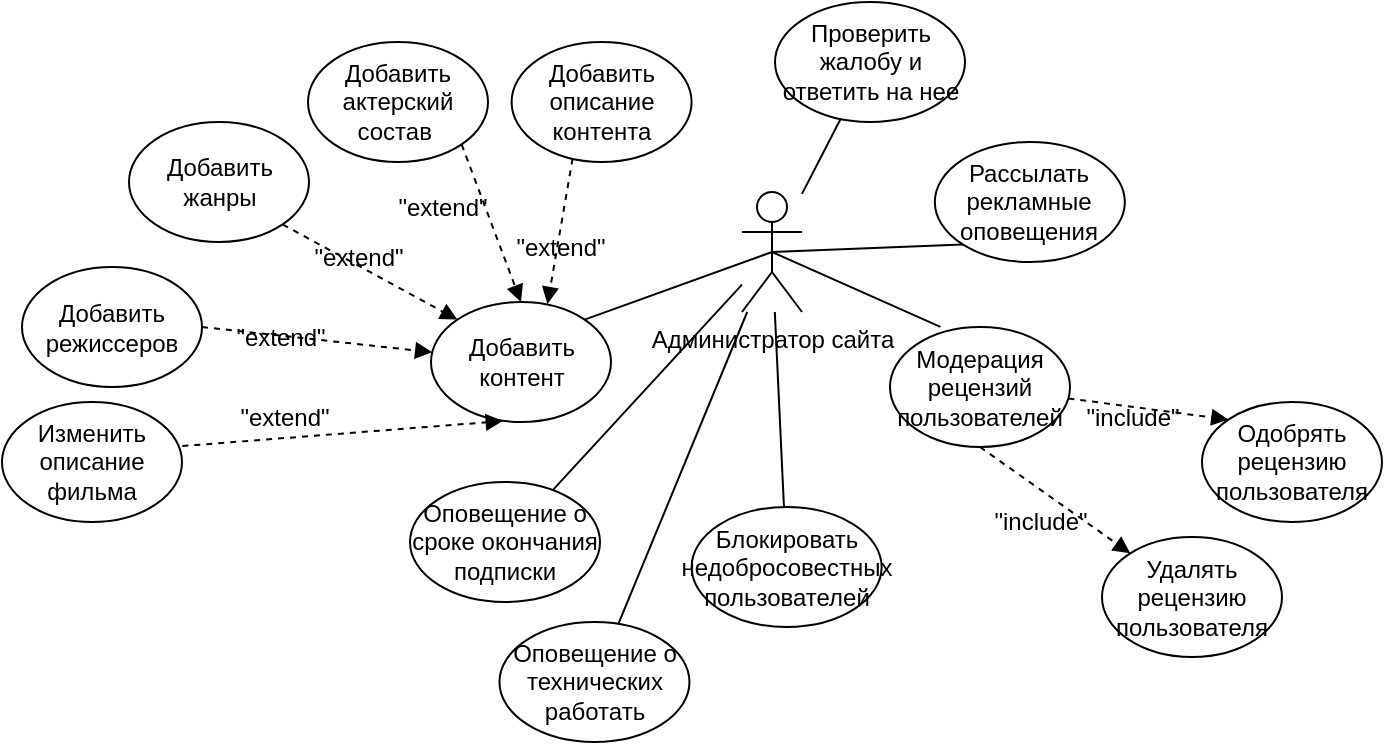 <mxfile version="22.0.0" type="device">
  <diagram name="Страница — 1" id="COU49K11Z6Fip-6LiriI">
    <mxGraphModel dx="1822" dy="1045" grid="1" gridSize="10" guides="1" tooltips="1" connect="1" arrows="1" fold="1" page="1" pageScale="1" pageWidth="827" pageHeight="1169" math="0" shadow="0">
      <root>
        <mxCell id="0" />
        <mxCell id="1" parent="0" />
        <mxCell id="QY5L_4iES8tH7SNltaf2-1" value="" style="rounded=0;orthogonalLoop=1;jettySize=auto;html=1;endArrow=none;endFill=0;" edge="1" parent="1" source="QY5L_4iES8tH7SNltaf2-5" target="QY5L_4iES8tH7SNltaf2-33">
          <mxGeometry relative="1" as="geometry" />
        </mxCell>
        <mxCell id="QY5L_4iES8tH7SNltaf2-2" value="" style="rounded=0;orthogonalLoop=1;jettySize=auto;html=1;endArrow=none;endFill=0;" edge="1" parent="1" source="QY5L_4iES8tH7SNltaf2-5" target="QY5L_4iES8tH7SNltaf2-34">
          <mxGeometry relative="1" as="geometry" />
        </mxCell>
        <mxCell id="QY5L_4iES8tH7SNltaf2-3" value="" style="rounded=0;orthogonalLoop=1;jettySize=auto;html=1;endArrow=none;endFill=0;" edge="1" parent="1" source="QY5L_4iES8tH7SNltaf2-5" target="QY5L_4iES8tH7SNltaf2-35">
          <mxGeometry relative="1" as="geometry" />
        </mxCell>
        <mxCell id="QY5L_4iES8tH7SNltaf2-4" value="" style="rounded=0;orthogonalLoop=1;jettySize=auto;html=1;endArrow=none;endFill=0;" edge="1" parent="1" source="QY5L_4iES8tH7SNltaf2-5" target="QY5L_4iES8tH7SNltaf2-36">
          <mxGeometry relative="1" as="geometry" />
        </mxCell>
        <mxCell id="QY5L_4iES8tH7SNltaf2-5" value="Администратор сайта" style="shape=umlActor;verticalLabelPosition=bottom;verticalAlign=top;html=1;outlineConnect=0;" vertex="1" parent="1">
          <mxGeometry x="450" y="215" width="30" height="60" as="geometry" />
        </mxCell>
        <mxCell id="QY5L_4iES8tH7SNltaf2-6" value="&lt;span&gt;Добавить контент&lt;/span&gt;" style="ellipse;whiteSpace=wrap;html=1;" vertex="1" parent="1">
          <mxGeometry x="294.5" y="270" width="90" height="60" as="geometry" />
        </mxCell>
        <mxCell id="QY5L_4iES8tH7SNltaf2-7" value="Добавить жанры" style="ellipse;whiteSpace=wrap;html=1;" vertex="1" parent="1">
          <mxGeometry x="143.5" y="180" width="90" height="60" as="geometry" />
        </mxCell>
        <mxCell id="QY5L_4iES8tH7SNltaf2-8" value="" style="endArrow=none;html=1;rounded=0;exitX=0.5;exitY=0.5;exitDx=0;exitDy=0;exitPerimeter=0;entryX=0.28;entryY=-0.001;entryDx=0;entryDy=0;entryPerimeter=0;" edge="1" parent="1" source="QY5L_4iES8tH7SNltaf2-5" target="QY5L_4iES8tH7SNltaf2-22">
          <mxGeometry width="50" height="50" relative="1" as="geometry">
            <mxPoint x="730.0" y="-70" as="sourcePoint" />
            <mxPoint x="530" y="352" as="targetPoint" />
          </mxGeometry>
        </mxCell>
        <mxCell id="QY5L_4iES8tH7SNltaf2-9" value="" style="endArrow=none;html=1;rounded=0;entryX=0.5;entryY=0.5;entryDx=0;entryDy=0;entryPerimeter=0;exitX=1;exitY=0;exitDx=0;exitDy=0;" edge="1" parent="1" source="QY5L_4iES8tH7SNltaf2-6" target="QY5L_4iES8tH7SNltaf2-5">
          <mxGeometry width="50" height="50" relative="1" as="geometry">
            <mxPoint x="410" y="365" as="sourcePoint" />
            <mxPoint x="460" y="315" as="targetPoint" />
          </mxGeometry>
        </mxCell>
        <mxCell id="QY5L_4iES8tH7SNltaf2-10" value="" style="html=1;verticalAlign=bottom;labelBackgroundColor=none;endArrow=block;endFill=1;dashed=1;rounded=0;exitX=1;exitY=1;exitDx=0;exitDy=0;entryX=0;entryY=0;entryDx=0;entryDy=0;" edge="1" parent="1" source="QY5L_4iES8tH7SNltaf2-7" target="QY5L_4iES8tH7SNltaf2-6">
          <mxGeometry width="160" relative="1" as="geometry">
            <mxPoint x="520" y="345" as="sourcePoint" />
            <mxPoint x="360" y="345" as="targetPoint" />
          </mxGeometry>
        </mxCell>
        <mxCell id="QY5L_4iES8tH7SNltaf2-11" value="" style="endArrow=none;html=1;rounded=0;fontSize=10;entryX=0.5;entryY=0.5;entryDx=0;entryDy=0;entryPerimeter=0;exitX=0;exitY=1;exitDx=0;exitDy=0;" edge="1" parent="1" source="QY5L_4iES8tH7SNltaf2-29" target="QY5L_4iES8tH7SNltaf2-5">
          <mxGeometry width="50" height="50" relative="1" as="geometry">
            <mxPoint x="600.15" y="301.428" as="sourcePoint" />
            <mxPoint x="472.32" y="195" as="targetPoint" />
          </mxGeometry>
        </mxCell>
        <mxCell id="QY5L_4iES8tH7SNltaf2-12" value="&quot;extend&quot;" style="text;html=1;strokeColor=none;fillColor=none;align=center;verticalAlign=middle;whiteSpace=wrap;rounded=0;fontSize=12;" vertex="1" parent="1">
          <mxGeometry x="233" y="240" width="51" height="15" as="geometry" />
        </mxCell>
        <mxCell id="QY5L_4iES8tH7SNltaf2-13" value="Добавить актерский состав&amp;nbsp;" style="ellipse;whiteSpace=wrap;html=1;" vertex="1" parent="1">
          <mxGeometry x="233" y="140" width="90" height="60" as="geometry" />
        </mxCell>
        <mxCell id="QY5L_4iES8tH7SNltaf2-14" value="" style="html=1;verticalAlign=bottom;labelBackgroundColor=none;endArrow=block;endFill=1;dashed=1;rounded=0;exitX=1;exitY=1;exitDx=0;exitDy=0;entryX=0.5;entryY=0;entryDx=0;entryDy=0;" edge="1" parent="1" source="QY5L_4iES8tH7SNltaf2-13" target="QY5L_4iES8tH7SNltaf2-6">
          <mxGeometry width="160" relative="1" as="geometry">
            <mxPoint x="271.32" y="241.213" as="sourcePoint" />
            <mxPoint x="317.68" y="288.787" as="targetPoint" />
          </mxGeometry>
        </mxCell>
        <mxCell id="QY5L_4iES8tH7SNltaf2-15" value="&quot;extend&quot;" style="text;html=1;strokeColor=none;fillColor=none;align=center;verticalAlign=middle;whiteSpace=wrap;rounded=0;fontSize=12;" vertex="1" parent="1">
          <mxGeometry x="333.5" y="235" width="51" height="15" as="geometry" />
        </mxCell>
        <mxCell id="QY5L_4iES8tH7SNltaf2-16" value="Добавить описание контента" style="ellipse;whiteSpace=wrap;html=1;" vertex="1" parent="1">
          <mxGeometry x="334.8" y="140" width="90" height="60" as="geometry" />
        </mxCell>
        <mxCell id="QY5L_4iES8tH7SNltaf2-17" value="Изменить описание фильма" style="ellipse;whiteSpace=wrap;html=1;" vertex="1" parent="1">
          <mxGeometry x="80" y="320" width="90" height="60" as="geometry" />
        </mxCell>
        <mxCell id="QY5L_4iES8tH7SNltaf2-18" value="" style="html=1;verticalAlign=bottom;labelBackgroundColor=none;endArrow=block;endFill=1;dashed=1;rounded=0;exitX=1.002;exitY=0.367;exitDx=0;exitDy=0;entryX=0.399;entryY=0.992;entryDx=0;entryDy=0;entryPerimeter=0;exitPerimeter=0;" edge="1" parent="1" source="QY5L_4iES8tH7SNltaf2-17" target="QY5L_4iES8tH7SNltaf2-6">
          <mxGeometry width="160" relative="1" as="geometry">
            <mxPoint x="271.32" y="438.787" as="sourcePoint" />
            <mxPoint x="317.68" y="331.213" as="targetPoint" />
          </mxGeometry>
        </mxCell>
        <mxCell id="QY5L_4iES8tH7SNltaf2-19" value="" style="html=1;verticalAlign=bottom;labelBackgroundColor=none;endArrow=block;endFill=1;dashed=1;rounded=0;exitX=0.339;exitY=0.971;exitDx=0;exitDy=0;entryX=0.647;entryY=0.017;entryDx=0;entryDy=0;entryPerimeter=0;exitPerimeter=0;" edge="1" parent="1" source="QY5L_4iES8tH7SNltaf2-16" target="QY5L_4iES8tH7SNltaf2-6">
          <mxGeometry width="160" relative="1" as="geometry">
            <mxPoint x="406.63" y="393.96" as="sourcePoint" />
            <mxPoint x="375.6" y="335.86" as="targetPoint" />
          </mxGeometry>
        </mxCell>
        <mxCell id="QY5L_4iES8tH7SNltaf2-20" value="&quot;extend&quot;" style="text;html=1;strokeColor=none;fillColor=none;align=center;verticalAlign=middle;whiteSpace=wrap;rounded=0;fontSize=12;" vertex="1" parent="1">
          <mxGeometry x="274.5" y="215" width="51" height="15" as="geometry" />
        </mxCell>
        <mxCell id="QY5L_4iES8tH7SNltaf2-21" value="&quot;extend&quot;" style="text;html=1;strokeColor=none;fillColor=none;align=center;verticalAlign=middle;whiteSpace=wrap;rounded=0;fontSize=12;" vertex="1" parent="1">
          <mxGeometry x="196.32" y="320" width="51" height="15" as="geometry" />
        </mxCell>
        <mxCell id="QY5L_4iES8tH7SNltaf2-22" value="Модерация рецензий пользователей" style="ellipse;whiteSpace=wrap;html=1;" vertex="1" parent="1">
          <mxGeometry x="524" y="282.5" width="90" height="60" as="geometry" />
        </mxCell>
        <mxCell id="QY5L_4iES8tH7SNltaf2-23" value="Удалять рецензию пользователя" style="ellipse;whiteSpace=wrap;html=1;" vertex="1" parent="1">
          <mxGeometry x="630" y="387.5" width="90" height="60" as="geometry" />
        </mxCell>
        <mxCell id="QY5L_4iES8tH7SNltaf2-24" value="" style="html=1;verticalAlign=bottom;labelBackgroundColor=none;endArrow=block;endFill=1;dashed=1;rounded=0;exitX=0.5;exitY=1;exitDx=0;exitDy=0;" edge="1" parent="1" source="QY5L_4iES8tH7SNltaf2-22" target="QY5L_4iES8tH7SNltaf2-23">
          <mxGeometry width="160" relative="1" as="geometry">
            <mxPoint x="570" y="380" as="sourcePoint" />
            <mxPoint x="858.14" y="480" as="targetPoint" />
          </mxGeometry>
        </mxCell>
        <mxCell id="QY5L_4iES8tH7SNltaf2-25" value="&lt;span&gt;Одобрять рецензию пользователя&lt;/span&gt;" style="ellipse;whiteSpace=wrap;html=1;" vertex="1" parent="1">
          <mxGeometry x="680" y="320.0" width="90" height="60" as="geometry" />
        </mxCell>
        <mxCell id="QY5L_4iES8tH7SNltaf2-26" value="" style="html=1;verticalAlign=bottom;labelBackgroundColor=none;endArrow=block;endFill=1;dashed=1;rounded=0;fontSize=12;entryX=0;entryY=0;entryDx=0;entryDy=0;" edge="1" parent="1" source="QY5L_4iES8tH7SNltaf2-22" target="QY5L_4iES8tH7SNltaf2-25">
          <mxGeometry width="160" relative="1" as="geometry">
            <mxPoint x="690.96" y="469.873" as="sourcePoint" />
            <mxPoint x="893.14" y="430" as="targetPoint" />
          </mxGeometry>
        </mxCell>
        <mxCell id="QY5L_4iES8tH7SNltaf2-27" value="&quot;include&quot;" style="text;html=1;strokeColor=none;fillColor=none;align=center;verticalAlign=middle;whiteSpace=wrap;rounded=0;fontSize=12;" vertex="1" parent="1">
          <mxGeometry x="620" y="320.0" width="51" height="15" as="geometry" />
        </mxCell>
        <mxCell id="QY5L_4iES8tH7SNltaf2-28" value="&quot;include&quot;" style="text;html=1;strokeColor=none;fillColor=none;align=center;verticalAlign=middle;whiteSpace=wrap;rounded=0;fontSize=12;" vertex="1" parent="1">
          <mxGeometry x="574" y="372.5" width="51" height="15" as="geometry" />
        </mxCell>
        <mxCell id="QY5L_4iES8tH7SNltaf2-29" value="Рассылать рекламные оповещения" style="ellipse;whiteSpace=wrap;html=1;" vertex="1" parent="1">
          <mxGeometry x="546.42" y="190" width="95" height="60" as="geometry" />
        </mxCell>
        <mxCell id="QY5L_4iES8tH7SNltaf2-30" value="Добавить режиссеров" style="ellipse;whiteSpace=wrap;html=1;" vertex="1" parent="1">
          <mxGeometry x="90" y="252.5" width="90" height="60" as="geometry" />
        </mxCell>
        <mxCell id="QY5L_4iES8tH7SNltaf2-31" value="" style="html=1;verticalAlign=bottom;labelBackgroundColor=none;endArrow=block;endFill=1;dashed=1;rounded=0;exitX=1;exitY=0.5;exitDx=0;exitDy=0;" edge="1" parent="1" source="QY5L_4iES8tH7SNltaf2-30" target="QY5L_4iES8tH7SNltaf2-6">
          <mxGeometry width="160" relative="1" as="geometry">
            <mxPoint x="153" y="295" as="sourcePoint" />
            <mxPoint x="304.5" y="310" as="targetPoint" />
          </mxGeometry>
        </mxCell>
        <mxCell id="QY5L_4iES8tH7SNltaf2-32" value="&quot;extend&quot;" style="text;html=1;strokeColor=none;fillColor=none;align=center;verticalAlign=middle;whiteSpace=wrap;rounded=0;fontSize=12;" vertex="1" parent="1">
          <mxGeometry x="193.8" y="280" width="51" height="15" as="geometry" />
        </mxCell>
        <mxCell id="QY5L_4iES8tH7SNltaf2-33" value="Оповещение о технических работать" style="ellipse;whiteSpace=wrap;html=1;" vertex="1" parent="1">
          <mxGeometry x="328.73" y="430" width="95" height="60" as="geometry" />
        </mxCell>
        <mxCell id="QY5L_4iES8tH7SNltaf2-34" value="Оповещение о сроке окончания подписки" style="ellipse;whiteSpace=wrap;html=1;" vertex="1" parent="1">
          <mxGeometry x="284.0" y="360" width="95" height="60" as="geometry" />
        </mxCell>
        <mxCell id="QY5L_4iES8tH7SNltaf2-35" value="Блокировать недобросовестных пользователей" style="ellipse;whiteSpace=wrap;html=1;" vertex="1" parent="1">
          <mxGeometry x="424.82" y="372.5" width="95" height="60" as="geometry" />
        </mxCell>
        <mxCell id="QY5L_4iES8tH7SNltaf2-36" value="Проверить жалобу и ответить на нее" style="ellipse;whiteSpace=wrap;html=1;" vertex="1" parent="1">
          <mxGeometry x="466.5" y="120" width="95" height="60" as="geometry" />
        </mxCell>
      </root>
    </mxGraphModel>
  </diagram>
</mxfile>
